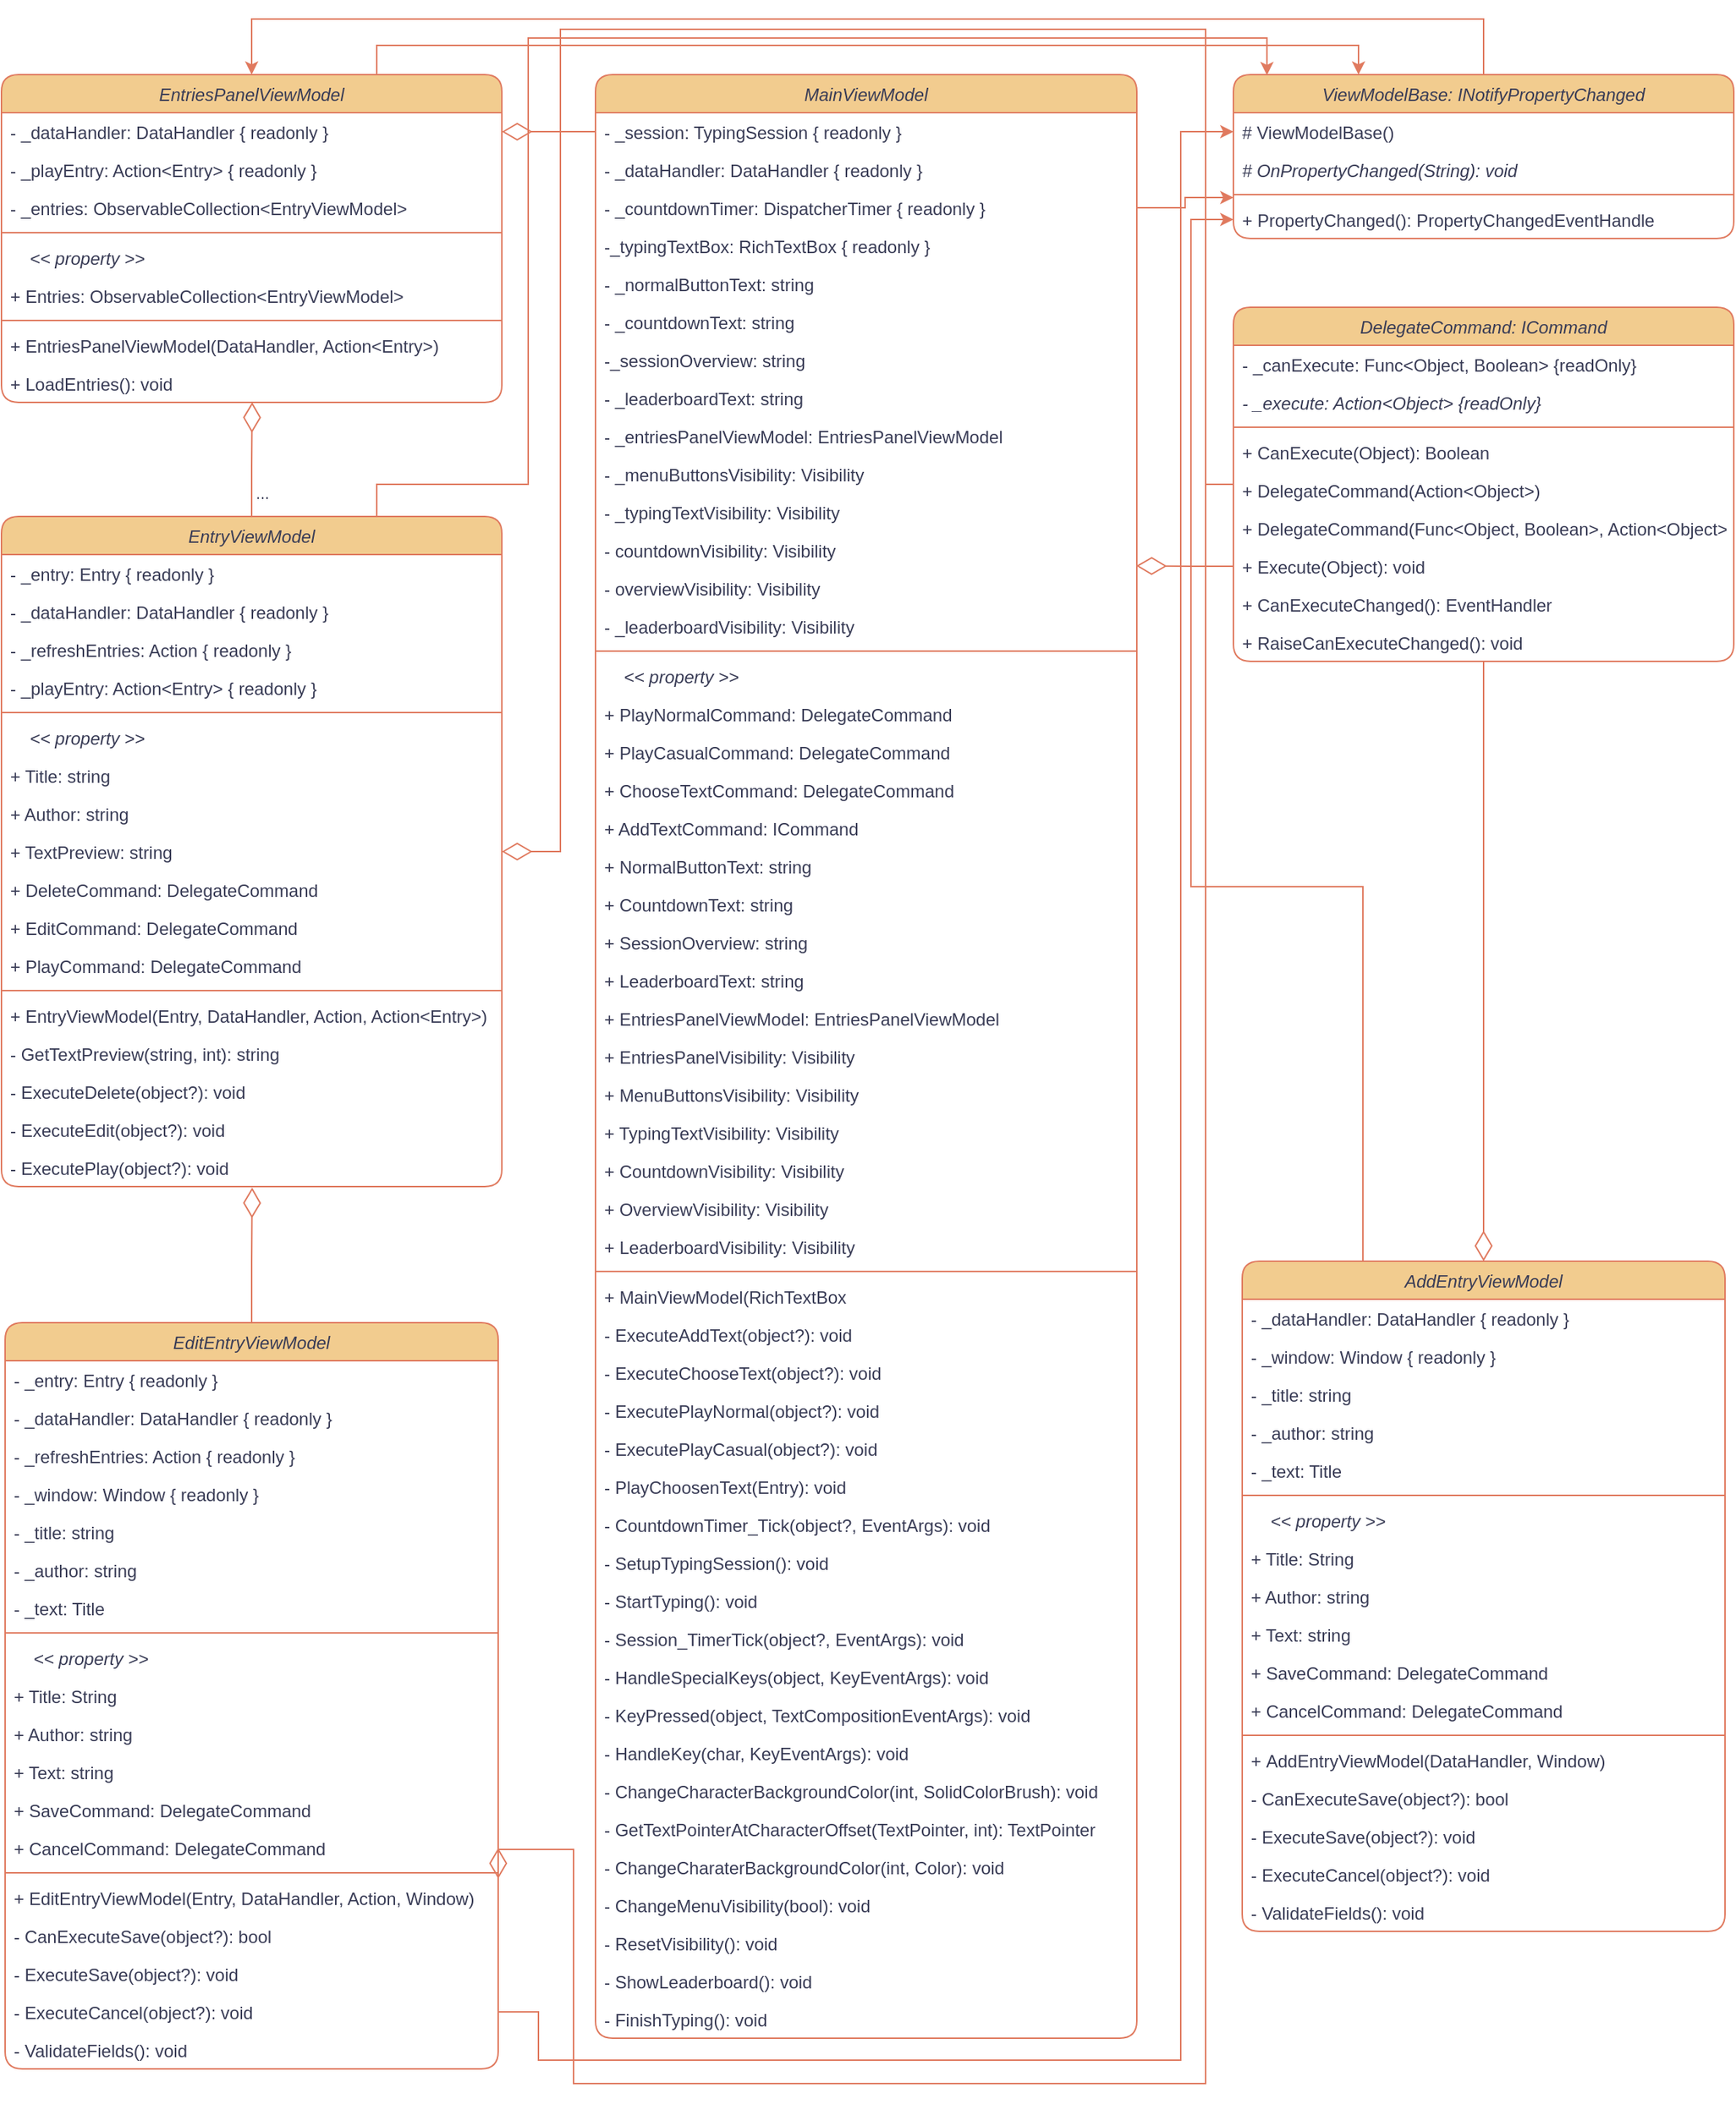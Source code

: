 <mxfile version="24.7.17">
  <diagram id="C5RBs43oDa-KdzZeNtuy" name="Page-1">
    <mxGraphModel dx="2261" dy="884" grid="0" gridSize="10" guides="1" tooltips="1" connect="1" arrows="1" fold="1" page="1" pageScale="1" pageWidth="827" pageHeight="1169" background="#ffffff" math="0" shadow="0">
      <root>
        <mxCell id="WIyWlLk6GJQsqaUBKTNV-0" />
        <mxCell id="WIyWlLk6GJQsqaUBKTNV-1" parent="WIyWlLk6GJQsqaUBKTNV-0" />
        <mxCell id="zkfFHV4jXpPFQw0GAbJ--0" value="MainViewModel" style="swimlane;fontStyle=2;align=center;verticalAlign=top;childLayout=stackLayout;horizontal=1;startSize=26;horizontalStack=0;resizeParent=1;resizeLast=0;collapsible=1;marginBottom=0;rounded=1;shadow=0;strokeWidth=1;labelBackgroundColor=none;fillColor=#F2CC8F;strokeColor=#E07A5F;fontColor=#393C56;" parent="WIyWlLk6GJQsqaUBKTNV-1" vertex="1">
          <mxGeometry x="49" y="50" width="370" height="1342" as="geometry">
            <mxRectangle x="220" y="120" width="160" height="26" as="alternateBounds" />
          </mxGeometry>
        </mxCell>
        <mxCell id="zkfFHV4jXpPFQw0GAbJ--2" value="- _session: TypingSession { readonly }" style="text;align=left;verticalAlign=top;spacingLeft=4;spacingRight=4;overflow=hidden;rotatable=0;points=[[0,0.5],[1,0.5]];portConstraint=eastwest;rounded=1;shadow=0;html=0;labelBackgroundColor=none;fontColor=#393C56;" parent="zkfFHV4jXpPFQw0GAbJ--0" vertex="1">
          <mxGeometry y="26" width="370" height="26" as="geometry" />
        </mxCell>
        <mxCell id="zkfFHV4jXpPFQw0GAbJ--1" value="- _dataHandler: DataHandler { readonly }" style="text;align=left;verticalAlign=top;spacingLeft=4;spacingRight=4;overflow=hidden;rotatable=0;points=[[0,0.5],[1,0.5]];portConstraint=eastwest;labelBackgroundColor=none;fontColor=#393C56;rounded=1;" parent="zkfFHV4jXpPFQw0GAbJ--0" vertex="1">
          <mxGeometry y="52" width="370" height="26" as="geometry" />
        </mxCell>
        <mxCell id="zkfFHV4jXpPFQw0GAbJ--3" value="- _countdownTimer: DispatcherTimer { readonly }" style="text;align=left;verticalAlign=top;spacingLeft=4;spacingRight=4;overflow=hidden;rotatable=0;points=[[0,0.5],[1,0.5]];portConstraint=eastwest;rounded=1;shadow=0;html=0;labelBackgroundColor=none;fontColor=#393C56;" parent="zkfFHV4jXpPFQw0GAbJ--0" vertex="1">
          <mxGeometry y="78" width="370" height="26" as="geometry" />
        </mxCell>
        <mxCell id="OBLISQpFkdRMbbfd8KMB-1" value="-_typingTextBox: RichTextBox { readonly }" style="text;align=left;verticalAlign=top;spacingLeft=4;spacingRight=4;overflow=hidden;rotatable=0;points=[[0,0.5],[1,0.5]];portConstraint=eastwest;rounded=1;shadow=0;html=0;labelBackgroundColor=none;fontColor=#393C56;" parent="zkfFHV4jXpPFQw0GAbJ--0" vertex="1">
          <mxGeometry y="104" width="370" height="26" as="geometry" />
        </mxCell>
        <mxCell id="TGt2Cxybhw5LbUcZDtMX-2" value="- _normalButtonText: string" style="text;align=left;verticalAlign=top;spacingLeft=4;spacingRight=4;overflow=hidden;rotatable=0;points=[[0,0.5],[1,0.5]];portConstraint=eastwest;rounded=1;shadow=0;html=0;labelBackgroundColor=none;fontColor=#393C56;" parent="zkfFHV4jXpPFQw0GAbJ--0" vertex="1">
          <mxGeometry y="130" width="370" height="26" as="geometry" />
        </mxCell>
        <mxCell id="TGt2Cxybhw5LbUcZDtMX-3" value="- _countdownText: string" style="text;align=left;verticalAlign=top;spacingLeft=4;spacingRight=4;overflow=hidden;rotatable=0;points=[[0,0.5],[1,0.5]];portConstraint=eastwest;rounded=1;shadow=0;html=0;labelBackgroundColor=none;fontColor=#393C56;" parent="zkfFHV4jXpPFQw0GAbJ--0" vertex="1">
          <mxGeometry y="156" width="370" height="26" as="geometry" />
        </mxCell>
        <mxCell id="TGt2Cxybhw5LbUcZDtMX-6" value="-_sessionOverview: string" style="text;align=left;verticalAlign=top;spacingLeft=4;spacingRight=4;overflow=hidden;rotatable=0;points=[[0,0.5],[1,0.5]];portConstraint=eastwest;rounded=1;shadow=0;html=0;labelBackgroundColor=none;fontColor=#393C56;" parent="zkfFHV4jXpPFQw0GAbJ--0" vertex="1">
          <mxGeometry y="182" width="370" height="26" as="geometry" />
        </mxCell>
        <mxCell id="TGt2Cxybhw5LbUcZDtMX-5" value="- _leaderboardText: string" style="text;align=left;verticalAlign=top;spacingLeft=4;spacingRight=4;overflow=hidden;rotatable=0;points=[[0,0.5],[1,0.5]];portConstraint=eastwest;rounded=1;shadow=0;html=0;labelBackgroundColor=none;fontColor=#393C56;" parent="zkfFHV4jXpPFQw0GAbJ--0" vertex="1">
          <mxGeometry y="208" width="370" height="26" as="geometry" />
        </mxCell>
        <mxCell id="TGt2Cxybhw5LbUcZDtMX-4" value="- _entriesPanelViewModel: EntriesPanelViewModel" style="text;align=left;verticalAlign=top;spacingLeft=4;spacingRight=4;overflow=hidden;rotatable=0;points=[[0,0.5],[1,0.5]];portConstraint=eastwest;rounded=1;shadow=0;html=0;labelBackgroundColor=none;fontColor=#393C56;" parent="zkfFHV4jXpPFQw0GAbJ--0" vertex="1">
          <mxGeometry y="234" width="370" height="26" as="geometry" />
        </mxCell>
        <mxCell id="TGt2Cxybhw5LbUcZDtMX-7" value="- _menuButtonsVisibility: Visibility" style="text;align=left;verticalAlign=top;spacingLeft=4;spacingRight=4;overflow=hidden;rotatable=0;points=[[0,0.5],[1,0.5]];portConstraint=eastwest;rounded=1;shadow=0;html=0;labelBackgroundColor=none;fontColor=#393C56;" parent="zkfFHV4jXpPFQw0GAbJ--0" vertex="1">
          <mxGeometry y="260" width="370" height="26" as="geometry" />
        </mxCell>
        <mxCell id="TGt2Cxybhw5LbUcZDtMX-8" value="- _typingTextVisibility: Visibility" style="text;align=left;verticalAlign=top;spacingLeft=4;spacingRight=4;overflow=hidden;rotatable=0;points=[[0,0.5],[1,0.5]];portConstraint=eastwest;rounded=1;shadow=0;html=0;labelBackgroundColor=none;fontColor=#393C56;" parent="zkfFHV4jXpPFQw0GAbJ--0" vertex="1">
          <mxGeometry y="286" width="370" height="26" as="geometry" />
        </mxCell>
        <mxCell id="TGt2Cxybhw5LbUcZDtMX-9" value="- countdownVisibility: Visibility" style="text;align=left;verticalAlign=top;spacingLeft=4;spacingRight=4;overflow=hidden;rotatable=0;points=[[0,0.5],[1,0.5]];portConstraint=eastwest;rounded=1;shadow=0;html=0;labelBackgroundColor=none;fontColor=#393C56;" parent="zkfFHV4jXpPFQw0GAbJ--0" vertex="1">
          <mxGeometry y="312" width="370" height="26" as="geometry" />
        </mxCell>
        <mxCell id="TGt2Cxybhw5LbUcZDtMX-10" value="- overviewVisibility: Visibility" style="text;align=left;verticalAlign=top;spacingLeft=4;spacingRight=4;overflow=hidden;rotatable=0;points=[[0,0.5],[1,0.5]];portConstraint=eastwest;rounded=1;shadow=0;html=0;labelBackgroundColor=none;fontColor=#393C56;" parent="zkfFHV4jXpPFQw0GAbJ--0" vertex="1">
          <mxGeometry y="338" width="370" height="26" as="geometry" />
        </mxCell>
        <mxCell id="TGt2Cxybhw5LbUcZDtMX-11" value="- _leaderboardVisibility: Visibility" style="text;align=left;verticalAlign=top;spacingLeft=4;spacingRight=4;overflow=hidden;rotatable=0;points=[[0,0.5],[1,0.5]];portConstraint=eastwest;rounded=1;shadow=0;html=0;labelBackgroundColor=none;fontColor=#393C56;" parent="zkfFHV4jXpPFQw0GAbJ--0" vertex="1">
          <mxGeometry y="364" width="370" height="26" as="geometry" />
        </mxCell>
        <mxCell id="zkfFHV4jXpPFQw0GAbJ--4" value="" style="line;html=1;strokeWidth=1;align=left;verticalAlign=middle;spacingTop=-1;spacingLeft=3;spacingRight=3;rotatable=0;labelPosition=right;points=[];portConstraint=eastwest;labelBackgroundColor=none;fillColor=#F2CC8F;strokeColor=#E07A5F;fontColor=#393C56;rounded=1;" parent="zkfFHV4jXpPFQw0GAbJ--0" vertex="1">
          <mxGeometry y="390" width="370" height="8" as="geometry" />
        </mxCell>
        <mxCell id="tFN_SxosVzlIQ6XXcChl-2" value="    &lt;&lt; property &gt;&gt;" style="text;align=left;verticalAlign=top;spacingLeft=4;spacingRight=4;overflow=hidden;rotatable=0;points=[[0,0.5],[1,0.5]];portConstraint=eastwest;rounded=1;shadow=0;html=0;labelBackgroundColor=none;fontColor=#393C56;fontStyle=2" parent="zkfFHV4jXpPFQw0GAbJ--0" vertex="1">
          <mxGeometry y="398" width="370" height="26" as="geometry" />
        </mxCell>
        <mxCell id="TGt2Cxybhw5LbUcZDtMX-13" value="+ PlayNormalCommand: DelegateCommand" style="text;align=left;verticalAlign=top;spacingLeft=4;spacingRight=4;overflow=hidden;rotatable=0;points=[[0,0.5],[1,0.5]];portConstraint=eastwest;rounded=1;shadow=0;html=0;labelBackgroundColor=none;fontColor=#393C56;" parent="zkfFHV4jXpPFQw0GAbJ--0" vertex="1">
          <mxGeometry y="424" width="370" height="26" as="geometry" />
        </mxCell>
        <mxCell id="TGt2Cxybhw5LbUcZDtMX-14" value="+ PlayCasualCommand: DelegateCommand" style="text;align=left;verticalAlign=top;spacingLeft=4;spacingRight=4;overflow=hidden;rotatable=0;points=[[0,0.5],[1,0.5]];portConstraint=eastwest;rounded=1;shadow=0;html=0;labelBackgroundColor=none;fontColor=#393C56;" parent="zkfFHV4jXpPFQw0GAbJ--0" vertex="1">
          <mxGeometry y="450" width="370" height="26" as="geometry" />
        </mxCell>
        <mxCell id="TGt2Cxybhw5LbUcZDtMX-15" value="+ ChooseTextCommand: DelegateCommand" style="text;align=left;verticalAlign=top;spacingLeft=4;spacingRight=4;overflow=hidden;rotatable=0;points=[[0,0.5],[1,0.5]];portConstraint=eastwest;rounded=1;shadow=0;html=0;labelBackgroundColor=none;fontColor=#393C56;" parent="zkfFHV4jXpPFQw0GAbJ--0" vertex="1">
          <mxGeometry y="476" width="370" height="26" as="geometry" />
        </mxCell>
        <mxCell id="TGt2Cxybhw5LbUcZDtMX-16" value="+ AddTextCommand: ICommand" style="text;align=left;verticalAlign=top;spacingLeft=4;spacingRight=4;overflow=hidden;rotatable=0;points=[[0,0.5],[1,0.5]];portConstraint=eastwest;rounded=1;shadow=0;html=0;labelBackgroundColor=none;fontColor=#393C56;" parent="zkfFHV4jXpPFQw0GAbJ--0" vertex="1">
          <mxGeometry y="502" width="370" height="26" as="geometry" />
        </mxCell>
        <mxCell id="TGt2Cxybhw5LbUcZDtMX-17" value="+ NormalButtonText: string" style="text;align=left;verticalAlign=top;spacingLeft=4;spacingRight=4;overflow=hidden;rotatable=0;points=[[0,0.5],[1,0.5]];portConstraint=eastwest;rounded=1;shadow=0;html=0;labelBackgroundColor=none;fontColor=#393C56;" parent="zkfFHV4jXpPFQw0GAbJ--0" vertex="1">
          <mxGeometry y="528" width="370" height="26" as="geometry" />
        </mxCell>
        <mxCell id="TGt2Cxybhw5LbUcZDtMX-18" value="+ CountdownText: string" style="text;align=left;verticalAlign=top;spacingLeft=4;spacingRight=4;overflow=hidden;rotatable=0;points=[[0,0.5],[1,0.5]];portConstraint=eastwest;rounded=1;shadow=0;html=0;labelBackgroundColor=none;fontColor=#393C56;" parent="zkfFHV4jXpPFQw0GAbJ--0" vertex="1">
          <mxGeometry y="554" width="370" height="26" as="geometry" />
        </mxCell>
        <mxCell id="TGt2Cxybhw5LbUcZDtMX-19" value="+ SessionOverview: string" style="text;align=left;verticalAlign=top;spacingLeft=4;spacingRight=4;overflow=hidden;rotatable=0;points=[[0,0.5],[1,0.5]];portConstraint=eastwest;rounded=1;shadow=0;html=0;labelBackgroundColor=none;fontColor=#393C56;" parent="zkfFHV4jXpPFQw0GAbJ--0" vertex="1">
          <mxGeometry y="580" width="370" height="26" as="geometry" />
        </mxCell>
        <mxCell id="TGt2Cxybhw5LbUcZDtMX-20" value="+ LeaderboardText: string" style="text;align=left;verticalAlign=top;spacingLeft=4;spacingRight=4;overflow=hidden;rotatable=0;points=[[0,0.5],[1,0.5]];portConstraint=eastwest;rounded=1;shadow=0;html=0;labelBackgroundColor=none;fontColor=#393C56;" parent="zkfFHV4jXpPFQw0GAbJ--0" vertex="1">
          <mxGeometry y="606" width="370" height="26" as="geometry" />
        </mxCell>
        <mxCell id="TGt2Cxybhw5LbUcZDtMX-21" value="+ EntriesPanelViewModel: EntriesPanelViewModel" style="text;align=left;verticalAlign=top;spacingLeft=4;spacingRight=4;overflow=hidden;rotatable=0;points=[[0,0.5],[1,0.5]];portConstraint=eastwest;rounded=1;shadow=0;html=0;labelBackgroundColor=none;fontColor=#393C56;" parent="zkfFHV4jXpPFQw0GAbJ--0" vertex="1">
          <mxGeometry y="632" width="370" height="26" as="geometry" />
        </mxCell>
        <mxCell id="TGt2Cxybhw5LbUcZDtMX-22" value="+ EntriesPanelVisibility: Visibility" style="text;align=left;verticalAlign=top;spacingLeft=4;spacingRight=4;overflow=hidden;rotatable=0;points=[[0,0.5],[1,0.5]];portConstraint=eastwest;rounded=1;shadow=0;html=0;labelBackgroundColor=none;fontColor=#393C56;" parent="zkfFHV4jXpPFQw0GAbJ--0" vertex="1">
          <mxGeometry y="658" width="370" height="26" as="geometry" />
        </mxCell>
        <mxCell id="TGt2Cxybhw5LbUcZDtMX-23" value="+ MenuButtonsVisibility: Visibility" style="text;align=left;verticalAlign=top;spacingLeft=4;spacingRight=4;overflow=hidden;rotatable=0;points=[[0,0.5],[1,0.5]];portConstraint=eastwest;rounded=1;shadow=0;html=0;labelBackgroundColor=none;fontColor=#393C56;" parent="zkfFHV4jXpPFQw0GAbJ--0" vertex="1">
          <mxGeometry y="684" width="370" height="26" as="geometry" />
        </mxCell>
        <mxCell id="TGt2Cxybhw5LbUcZDtMX-24" value="+ TypingTextVisibility: Visibility" style="text;align=left;verticalAlign=top;spacingLeft=4;spacingRight=4;overflow=hidden;rotatable=0;points=[[0,0.5],[1,0.5]];portConstraint=eastwest;rounded=1;shadow=0;html=0;labelBackgroundColor=none;fontColor=#393C56;" parent="zkfFHV4jXpPFQw0GAbJ--0" vertex="1">
          <mxGeometry y="710" width="370" height="26" as="geometry" />
        </mxCell>
        <mxCell id="TGt2Cxybhw5LbUcZDtMX-25" value="+ CountdownVisibility: Visibility" style="text;align=left;verticalAlign=top;spacingLeft=4;spacingRight=4;overflow=hidden;rotatable=0;points=[[0,0.5],[1,0.5]];portConstraint=eastwest;rounded=1;shadow=0;html=0;labelBackgroundColor=none;fontColor=#393C56;" parent="zkfFHV4jXpPFQw0GAbJ--0" vertex="1">
          <mxGeometry y="736" width="370" height="26" as="geometry" />
        </mxCell>
        <mxCell id="tFN_SxosVzlIQ6XXcChl-0" value="+ OverviewVisibility: Visibility" style="text;align=left;verticalAlign=top;spacingLeft=4;spacingRight=4;overflow=hidden;rotatable=0;points=[[0,0.5],[1,0.5]];portConstraint=eastwest;rounded=1;shadow=0;html=0;labelBackgroundColor=none;fontColor=#393C56;" parent="zkfFHV4jXpPFQw0GAbJ--0" vertex="1">
          <mxGeometry y="762" width="370" height="26" as="geometry" />
        </mxCell>
        <mxCell id="tFN_SxosVzlIQ6XXcChl-1" value="+ LeaderboardVisibility: Visibility" style="text;align=left;verticalAlign=top;spacingLeft=4;spacingRight=4;overflow=hidden;rotatable=0;points=[[0,0.5],[1,0.5]];portConstraint=eastwest;rounded=1;shadow=0;html=0;labelBackgroundColor=none;fontColor=#393C56;" parent="zkfFHV4jXpPFQw0GAbJ--0" vertex="1">
          <mxGeometry y="788" width="370" height="26" as="geometry" />
        </mxCell>
        <mxCell id="TGt2Cxybhw5LbUcZDtMX-1" value="" style="line;html=1;strokeWidth=1;align=left;verticalAlign=middle;spacingTop=-1;spacingLeft=3;spacingRight=3;rotatable=0;labelPosition=right;points=[];portConstraint=eastwest;labelBackgroundColor=none;fillColor=#F2CC8F;strokeColor=#E07A5F;fontColor=#393C56;rounded=1;" parent="zkfFHV4jXpPFQw0GAbJ--0" vertex="1">
          <mxGeometry y="814" width="370" height="8" as="geometry" />
        </mxCell>
        <mxCell id="zkfFHV4jXpPFQw0GAbJ--5" value="+ MainViewModel(RichTextBox" style="text;align=left;verticalAlign=top;spacingLeft=4;spacingRight=4;overflow=hidden;rotatable=0;points=[[0,0.5],[1,0.5]];portConstraint=eastwest;labelBackgroundColor=none;fontColor=#393C56;rounded=1;" parent="zkfFHV4jXpPFQw0GAbJ--0" vertex="1">
          <mxGeometry y="822" width="370" height="26" as="geometry" />
        </mxCell>
        <mxCell id="OBLISQpFkdRMbbfd8KMB-15" value="- ExecuteAddText(object?): void" style="text;align=left;verticalAlign=top;spacingLeft=4;spacingRight=4;overflow=hidden;rotatable=0;points=[[0,0.5],[1,0.5]];portConstraint=eastwest;labelBackgroundColor=none;fontColor=#393C56;rounded=1;" parent="zkfFHV4jXpPFQw0GAbJ--0" vertex="1">
          <mxGeometry y="848" width="370" height="26" as="geometry" />
        </mxCell>
        <mxCell id="tFN_SxosVzlIQ6XXcChl-3" value="- ExecuteChooseText(object?): void" style="text;align=left;verticalAlign=top;spacingLeft=4;spacingRight=4;overflow=hidden;rotatable=0;points=[[0,0.5],[1,0.5]];portConstraint=eastwest;labelBackgroundColor=none;fontColor=#393C56;rounded=1;" parent="zkfFHV4jXpPFQw0GAbJ--0" vertex="1">
          <mxGeometry y="874" width="370" height="26" as="geometry" />
        </mxCell>
        <mxCell id="tFN_SxosVzlIQ6XXcChl-5" value="- ExecutePlayNormal(object?): void" style="text;align=left;verticalAlign=top;spacingLeft=4;spacingRight=4;overflow=hidden;rotatable=0;points=[[0,0.5],[1,0.5]];portConstraint=eastwest;labelBackgroundColor=none;fontColor=#393C56;rounded=1;" parent="zkfFHV4jXpPFQw0GAbJ--0" vertex="1">
          <mxGeometry y="900" width="370" height="26" as="geometry" />
        </mxCell>
        <mxCell id="tFN_SxosVzlIQ6XXcChl-6" value="- ExecutePlayCasual(object?): void" style="text;align=left;verticalAlign=top;spacingLeft=4;spacingRight=4;overflow=hidden;rotatable=0;points=[[0,0.5],[1,0.5]];portConstraint=eastwest;labelBackgroundColor=none;fontColor=#393C56;rounded=1;" parent="zkfFHV4jXpPFQw0GAbJ--0" vertex="1">
          <mxGeometry y="926" width="370" height="26" as="geometry" />
        </mxCell>
        <mxCell id="tFN_SxosVzlIQ6XXcChl-4" value="- PlayChoosenText(Entry): void" style="text;align=left;verticalAlign=top;spacingLeft=4;spacingRight=4;overflow=hidden;rotatable=0;points=[[0,0.5],[1,0.5]];portConstraint=eastwest;labelBackgroundColor=none;fontColor=#393C56;rounded=1;" parent="zkfFHV4jXpPFQw0GAbJ--0" vertex="1">
          <mxGeometry y="952" width="370" height="26" as="geometry" />
        </mxCell>
        <mxCell id="OBLISQpFkdRMbbfd8KMB-22" value="- CountdownTimer_Tick(object?, EventArgs): void" style="text;align=left;verticalAlign=top;spacingLeft=4;spacingRight=4;overflow=hidden;rotatable=0;points=[[0,0.5],[1,0.5]];portConstraint=eastwest;labelBackgroundColor=none;fontColor=#393C56;rounded=1;" parent="zkfFHV4jXpPFQw0GAbJ--0" vertex="1">
          <mxGeometry y="978" width="370" height="26" as="geometry" />
        </mxCell>
        <mxCell id="OBLISQpFkdRMbbfd8KMB-11" value="- SetupTypingSession(): void" style="text;align=left;verticalAlign=top;spacingLeft=4;spacingRight=4;overflow=hidden;rotatable=0;points=[[0,0.5],[1,0.5]];portConstraint=eastwest;labelBackgroundColor=none;fontColor=#393C56;rounded=1;" parent="zkfFHV4jXpPFQw0GAbJ--0" vertex="1">
          <mxGeometry y="1004" width="370" height="26" as="geometry" />
        </mxCell>
        <mxCell id="OBLISQpFkdRMbbfd8KMB-14" value="- StartTyping(): void" style="text;align=left;verticalAlign=top;spacingLeft=4;spacingRight=4;overflow=hidden;rotatable=0;points=[[0,0.5],[1,0.5]];portConstraint=eastwest;labelBackgroundColor=none;fontColor=#393C56;rounded=1;" parent="zkfFHV4jXpPFQw0GAbJ--0" vertex="1">
          <mxGeometry y="1030" width="370" height="26" as="geometry" />
        </mxCell>
        <mxCell id="OBLISQpFkdRMbbfd8KMB-5" value="- Session_TimerTick(object?, EventArgs): void" style="text;align=left;verticalAlign=top;spacingLeft=4;spacingRight=4;overflow=hidden;rotatable=0;points=[[0,0.5],[1,0.5]];portConstraint=eastwest;labelBackgroundColor=none;fontColor=#393C56;rounded=1;" parent="zkfFHV4jXpPFQw0GAbJ--0" vertex="1">
          <mxGeometry y="1056" width="370" height="26" as="geometry" />
        </mxCell>
        <mxCell id="OBLISQpFkdRMbbfd8KMB-2" value="- HandleSpecialKeys(object, KeyEventArgs): void" style="text;align=left;verticalAlign=top;spacingLeft=4;spacingRight=4;overflow=hidden;rotatable=0;points=[[0,0.5],[1,0.5]];portConstraint=eastwest;labelBackgroundColor=none;fontColor=#393C56;rounded=1;" parent="zkfFHV4jXpPFQw0GAbJ--0" vertex="1">
          <mxGeometry y="1082" width="370" height="26" as="geometry" />
        </mxCell>
        <mxCell id="OBLISQpFkdRMbbfd8KMB-6" value="- KeyPressed(object, TextCompositionEventArgs): void" style="text;align=left;verticalAlign=top;spacingLeft=4;spacingRight=4;overflow=hidden;rotatable=0;points=[[0,0.5],[1,0.5]];portConstraint=eastwest;labelBackgroundColor=none;fontColor=#393C56;rounded=1;" parent="zkfFHV4jXpPFQw0GAbJ--0" vertex="1">
          <mxGeometry y="1108" width="370" height="26" as="geometry" />
        </mxCell>
        <mxCell id="OBLISQpFkdRMbbfd8KMB-9" value="- HandleKey(char, KeyEventArgs): void" style="text;align=left;verticalAlign=top;spacingLeft=4;spacingRight=4;overflow=hidden;rotatable=0;points=[[0,0.5],[1,0.5]];portConstraint=eastwest;labelBackgroundColor=none;fontColor=#393C56;rounded=1;" parent="zkfFHV4jXpPFQw0GAbJ--0" vertex="1">
          <mxGeometry y="1134" width="370" height="26" as="geometry" />
        </mxCell>
        <mxCell id="OBLISQpFkdRMbbfd8KMB-8" value="- ChangeCharacterBackgroundColor(int, SolidColorBrush): void" style="text;align=left;verticalAlign=top;spacingLeft=4;spacingRight=4;overflow=hidden;rotatable=0;points=[[0,0.5],[1,0.5]];portConstraint=eastwest;labelBackgroundColor=none;fontColor=#393C56;rounded=1;" parent="zkfFHV4jXpPFQw0GAbJ--0" vertex="1">
          <mxGeometry y="1160" width="370" height="26" as="geometry" />
        </mxCell>
        <mxCell id="OBLISQpFkdRMbbfd8KMB-7" value="- GetTextPointerAtCharacterOffset(TextPointer, int): TextPointer" style="text;align=left;verticalAlign=top;spacingLeft=4;spacingRight=4;overflow=hidden;rotatable=0;points=[[0,0.5],[1,0.5]];portConstraint=eastwest;labelBackgroundColor=none;fontColor=#393C56;rounded=1;" parent="zkfFHV4jXpPFQw0GAbJ--0" vertex="1">
          <mxGeometry y="1186" width="370" height="26" as="geometry" />
        </mxCell>
        <mxCell id="OBLISQpFkdRMbbfd8KMB-12" value="- ChangeCharaterBackgroundColor(int, Color): void" style="text;align=left;verticalAlign=top;spacingLeft=4;spacingRight=4;overflow=hidden;rotatable=0;points=[[0,0.5],[1,0.5]];portConstraint=eastwest;labelBackgroundColor=none;fontColor=#393C56;rounded=1;" parent="zkfFHV4jXpPFQw0GAbJ--0" vertex="1">
          <mxGeometry y="1212" width="370" height="26" as="geometry" />
        </mxCell>
        <mxCell id="OBLISQpFkdRMbbfd8KMB-23" value="- ChangeMenuVisibility(bool): void" style="text;align=left;verticalAlign=top;spacingLeft=4;spacingRight=4;overflow=hidden;rotatable=0;points=[[0,0.5],[1,0.5]];portConstraint=eastwest;labelBackgroundColor=none;fontColor=#393C56;rounded=1;" parent="zkfFHV4jXpPFQw0GAbJ--0" vertex="1">
          <mxGeometry y="1238" width="370" height="26" as="geometry" />
        </mxCell>
        <mxCell id="tFN_SxosVzlIQ6XXcChl-7" value="- ResetVisibility(): void" style="text;align=left;verticalAlign=top;spacingLeft=4;spacingRight=4;overflow=hidden;rotatable=0;points=[[0,0.5],[1,0.5]];portConstraint=eastwest;labelBackgroundColor=none;fontColor=#393C56;rounded=1;" parent="zkfFHV4jXpPFQw0GAbJ--0" vertex="1">
          <mxGeometry y="1264" width="370" height="26" as="geometry" />
        </mxCell>
        <mxCell id="tFN_SxosVzlIQ6XXcChl-8" value="- ShowLeaderboard(): void" style="text;align=left;verticalAlign=top;spacingLeft=4;spacingRight=4;overflow=hidden;rotatable=0;points=[[0,0.5],[1,0.5]];portConstraint=eastwest;labelBackgroundColor=none;fontColor=#393C56;rounded=1;" parent="zkfFHV4jXpPFQw0GAbJ--0" vertex="1">
          <mxGeometry y="1290" width="370" height="26" as="geometry" />
        </mxCell>
        <mxCell id="OBLISQpFkdRMbbfd8KMB-24" value="- FinishTyping(): void" style="text;align=left;verticalAlign=top;spacingLeft=4;spacingRight=4;overflow=hidden;rotatable=0;points=[[0,0.5],[1,0.5]];portConstraint=eastwest;labelBackgroundColor=none;fontColor=#393C56;rounded=1;" parent="zkfFHV4jXpPFQw0GAbJ--0" vertex="1">
          <mxGeometry y="1316" width="370" height="26" as="geometry" />
        </mxCell>
        <mxCell id="In_Sk87GkmzMmvcsTzqm-7" style="edgeStyle=orthogonalEdgeStyle;rounded=0;orthogonalLoop=1;jettySize=auto;html=1;exitX=0.75;exitY=0;exitDx=0;exitDy=0;strokeColor=#E07A5F;fontColor=default;fillColor=#F2CC8F;entryX=0.067;entryY=0.003;entryDx=0;entryDy=0;entryPerimeter=0;labelBackgroundColor=none;" parent="WIyWlLk6GJQsqaUBKTNV-1" source="OBLISQpFkdRMbbfd8KMB-26" target="tFN_SxosVzlIQ6XXcChl-84" edge="1">
          <mxGeometry relative="1" as="geometry">
            <mxPoint x="-102.0" y="347" as="sourcePoint" />
            <mxPoint x="496.496" y="44.888" as="targetPoint" />
            <Array as="points">
              <mxPoint x="-100" y="330" />
              <mxPoint x="3" y="330" />
              <mxPoint x="3" y="25" />
              <mxPoint x="508" y="25" />
            </Array>
          </mxGeometry>
        </mxCell>
        <mxCell id="OBLISQpFkdRMbbfd8KMB-26" value="EntryViewModel" style="swimlane;fontStyle=2;align=center;verticalAlign=top;childLayout=stackLayout;horizontal=1;startSize=26;horizontalStack=0;resizeParent=1;resizeLast=0;collapsible=1;marginBottom=0;rounded=1;shadow=0;strokeWidth=1;labelBackgroundColor=none;fillColor=#F2CC8F;strokeColor=#E07A5F;fontColor=#393C56;" parent="WIyWlLk6GJQsqaUBKTNV-1" vertex="1">
          <mxGeometry x="-357" y="352" width="342" height="458" as="geometry">
            <mxRectangle x="220" y="120" width="160" height="26" as="alternateBounds" />
          </mxGeometry>
        </mxCell>
        <mxCell id="OBLISQpFkdRMbbfd8KMB-27" value="- _entry: Entry { readonly }" style="text;align=left;verticalAlign=top;spacingLeft=4;spacingRight=4;overflow=hidden;rotatable=0;points=[[0,0.5],[1,0.5]];portConstraint=eastwest;labelBackgroundColor=none;fontColor=#393C56;rounded=1;" parent="OBLISQpFkdRMbbfd8KMB-26" vertex="1">
          <mxGeometry y="26" width="342" height="26" as="geometry" />
        </mxCell>
        <mxCell id="tFN_SxosVzlIQ6XXcChl-10" value="- _dataHandler: DataHandler { readonly }" style="text;align=left;verticalAlign=top;spacingLeft=4;spacingRight=4;overflow=hidden;rotatable=0;points=[[0,0.5],[1,0.5]];portConstraint=eastwest;labelBackgroundColor=none;fontColor=#393C56;rounded=1;" parent="OBLISQpFkdRMbbfd8KMB-26" vertex="1">
          <mxGeometry y="52" width="342" height="26" as="geometry" />
        </mxCell>
        <mxCell id="tFN_SxosVzlIQ6XXcChl-11" value="- _refreshEntries: Action { readonly }" style="text;align=left;verticalAlign=top;spacingLeft=4;spacingRight=4;overflow=hidden;rotatable=0;points=[[0,0.5],[1,0.5]];portConstraint=eastwest;labelBackgroundColor=none;fontColor=#393C56;rounded=1;" parent="OBLISQpFkdRMbbfd8KMB-26" vertex="1">
          <mxGeometry y="78" width="342" height="26" as="geometry" />
        </mxCell>
        <mxCell id="tFN_SxosVzlIQ6XXcChl-12" value="- _playEntry: Action&lt;Entry&gt; { readonly }" style="text;align=left;verticalAlign=top;spacingLeft=4;spacingRight=4;overflow=hidden;rotatable=0;points=[[0,0.5],[1,0.5]];portConstraint=eastwest;labelBackgroundColor=none;fontColor=#393C56;rounded=1;" parent="OBLISQpFkdRMbbfd8KMB-26" vertex="1">
          <mxGeometry y="104" width="342" height="26" as="geometry" />
        </mxCell>
        <mxCell id="OBLISQpFkdRMbbfd8KMB-31" value="" style="line;html=1;strokeWidth=1;align=left;verticalAlign=middle;spacingTop=-1;spacingLeft=3;spacingRight=3;rotatable=0;labelPosition=right;points=[];portConstraint=eastwest;labelBackgroundColor=none;fillColor=#F2CC8F;strokeColor=#E07A5F;fontColor=#393C56;rounded=1;" parent="OBLISQpFkdRMbbfd8KMB-26" vertex="1">
          <mxGeometry y="130" width="342" height="8" as="geometry" />
        </mxCell>
        <mxCell id="tFN_SxosVzlIQ6XXcChl-18" value="    &lt;&lt; property &gt;&gt;" style="text;align=left;verticalAlign=top;spacingLeft=4;spacingRight=4;overflow=hidden;rotatable=0;points=[[0,0.5],[1,0.5]];portConstraint=eastwest;rounded=1;shadow=0;html=0;labelBackgroundColor=none;fontColor=#393C56;fontStyle=2" parent="OBLISQpFkdRMbbfd8KMB-26" vertex="1">
          <mxGeometry y="138" width="342" height="26" as="geometry" />
        </mxCell>
        <mxCell id="tFN_SxosVzlIQ6XXcChl-14" value="+ Title: string" style="text;align=left;verticalAlign=top;spacingLeft=4;spacingRight=4;overflow=hidden;rotatable=0;points=[[0,0.5],[1,0.5]];portConstraint=eastwest;labelBackgroundColor=none;fontColor=#393C56;rounded=1;" parent="OBLISQpFkdRMbbfd8KMB-26" vertex="1">
          <mxGeometry y="164" width="342" height="26" as="geometry" />
        </mxCell>
        <mxCell id="tFN_SxosVzlIQ6XXcChl-15" value="+ Author: string" style="text;align=left;verticalAlign=top;spacingLeft=4;spacingRight=4;overflow=hidden;rotatable=0;points=[[0,0.5],[1,0.5]];portConstraint=eastwest;labelBackgroundColor=none;fontColor=#393C56;rounded=1;" parent="OBLISQpFkdRMbbfd8KMB-26" vertex="1">
          <mxGeometry y="190" width="342" height="26" as="geometry" />
        </mxCell>
        <mxCell id="tFN_SxosVzlIQ6XXcChl-16" value="+ TextPreview: string" style="text;align=left;verticalAlign=top;spacingLeft=4;spacingRight=4;overflow=hidden;rotatable=0;points=[[0,0.5],[1,0.5]];portConstraint=eastwest;labelBackgroundColor=none;fontColor=#393C56;rounded=1;" parent="OBLISQpFkdRMbbfd8KMB-26" vertex="1">
          <mxGeometry y="216" width="342" height="26" as="geometry" />
        </mxCell>
        <mxCell id="tFN_SxosVzlIQ6XXcChl-19" value="+ DeleteCommand: DelegateCommand" style="text;align=left;verticalAlign=top;spacingLeft=4;spacingRight=4;overflow=hidden;rotatable=0;points=[[0,0.5],[1,0.5]];portConstraint=eastwest;labelBackgroundColor=none;fontColor=#393C56;rounded=1;" parent="OBLISQpFkdRMbbfd8KMB-26" vertex="1">
          <mxGeometry y="242" width="342" height="26" as="geometry" />
        </mxCell>
        <mxCell id="tFN_SxosVzlIQ6XXcChl-20" value="+ EditCommand: DelegateCommand" style="text;align=left;verticalAlign=top;spacingLeft=4;spacingRight=4;overflow=hidden;rotatable=0;points=[[0,0.5],[1,0.5]];portConstraint=eastwest;labelBackgroundColor=none;fontColor=#393C56;rounded=1;" parent="OBLISQpFkdRMbbfd8KMB-26" vertex="1">
          <mxGeometry y="268" width="342" height="26" as="geometry" />
        </mxCell>
        <mxCell id="tFN_SxosVzlIQ6XXcChl-21" value="+ PlayCommand: DelegateCommand" style="text;align=left;verticalAlign=top;spacingLeft=4;spacingRight=4;overflow=hidden;rotatable=0;points=[[0,0.5],[1,0.5]];portConstraint=eastwest;labelBackgroundColor=none;fontColor=#393C56;rounded=1;" parent="OBLISQpFkdRMbbfd8KMB-26" vertex="1">
          <mxGeometry y="294" width="342" height="26" as="geometry" />
        </mxCell>
        <mxCell id="tFN_SxosVzlIQ6XXcChl-13" value="" style="line;html=1;strokeWidth=1;align=left;verticalAlign=middle;spacingTop=-1;spacingLeft=3;spacingRight=3;rotatable=0;labelPosition=right;points=[];portConstraint=eastwest;labelBackgroundColor=none;fillColor=#F2CC8F;strokeColor=#E07A5F;fontColor=#393C56;rounded=1;" parent="OBLISQpFkdRMbbfd8KMB-26" vertex="1">
          <mxGeometry y="320" width="342" height="8" as="geometry" />
        </mxCell>
        <mxCell id="OBLISQpFkdRMbbfd8KMB-32" value="+ EntryViewModel(Entry, DataHandler, Action, Action&lt;Entry&gt;)" style="text;align=left;verticalAlign=top;spacingLeft=4;spacingRight=4;overflow=hidden;rotatable=0;points=[[0,0.5],[1,0.5]];portConstraint=eastwest;labelBackgroundColor=none;fontColor=#393C56;rounded=1;" parent="OBLISQpFkdRMbbfd8KMB-26" vertex="1">
          <mxGeometry y="328" width="342" height="26" as="geometry" />
        </mxCell>
        <mxCell id="OBLISQpFkdRMbbfd8KMB-53" value="- GetTextPreview(string, int): string" style="text;align=left;verticalAlign=top;spacingLeft=4;spacingRight=4;overflow=hidden;rotatable=0;points=[[0,0.5],[1,0.5]];portConstraint=eastwest;labelBackgroundColor=none;fontColor=#393C56;rounded=1;" parent="OBLISQpFkdRMbbfd8KMB-26" vertex="1">
          <mxGeometry y="354" width="342" height="26" as="geometry" />
        </mxCell>
        <mxCell id="tFN_SxosVzlIQ6XXcChl-22" value="- ExecuteDelete(object?): void" style="text;align=left;verticalAlign=top;spacingLeft=4;spacingRight=4;overflow=hidden;rotatable=0;points=[[0,0.5],[1,0.5]];portConstraint=eastwest;labelBackgroundColor=none;fontColor=#393C56;rounded=1;" parent="OBLISQpFkdRMbbfd8KMB-26" vertex="1">
          <mxGeometry y="380" width="342" height="26" as="geometry" />
        </mxCell>
        <mxCell id="tFN_SxosVzlIQ6XXcChl-23" value="- ExecuteEdit(object?): void" style="text;align=left;verticalAlign=top;spacingLeft=4;spacingRight=4;overflow=hidden;rotatable=0;points=[[0,0.5],[1,0.5]];portConstraint=eastwest;labelBackgroundColor=none;fontColor=#393C56;rounded=1;" parent="OBLISQpFkdRMbbfd8KMB-26" vertex="1">
          <mxGeometry y="406" width="342" height="26" as="geometry" />
        </mxCell>
        <mxCell id="tFN_SxosVzlIQ6XXcChl-24" value="- ExecutePlay(object?): void" style="text;align=left;verticalAlign=top;spacingLeft=4;spacingRight=4;overflow=hidden;rotatable=0;points=[[0,0.5],[1,0.5]];portConstraint=eastwest;labelBackgroundColor=none;fontColor=#393C56;rounded=1;" parent="OBLISQpFkdRMbbfd8KMB-26" vertex="1">
          <mxGeometry y="432" width="342" height="26" as="geometry" />
        </mxCell>
        <mxCell id="OBLISQpFkdRMbbfd8KMB-60" value="EditEntryViewModel" style="swimlane;fontStyle=2;align=center;verticalAlign=top;childLayout=stackLayout;horizontal=1;startSize=26;horizontalStack=0;resizeParent=1;resizeLast=0;collapsible=1;marginBottom=0;rounded=1;shadow=0;strokeWidth=1;labelBackgroundColor=none;fillColor=#F2CC8F;strokeColor=#E07A5F;fontColor=#393C56;" parent="WIyWlLk6GJQsqaUBKTNV-1" vertex="1">
          <mxGeometry x="-354.5" y="903" width="337" height="510" as="geometry">
            <mxRectangle x="220" y="120" width="160" height="26" as="alternateBounds" />
          </mxGeometry>
        </mxCell>
        <mxCell id="OBLISQpFkdRMbbfd8KMB-61" value="- _entry: Entry { readonly }" style="text;align=left;verticalAlign=top;spacingLeft=4;spacingRight=4;overflow=hidden;rotatable=0;points=[[0,0.5],[1,0.5]];portConstraint=eastwest;labelBackgroundColor=none;fontColor=#393C56;rounded=1;" parent="OBLISQpFkdRMbbfd8KMB-60" vertex="1">
          <mxGeometry y="26" width="337" height="26" as="geometry" />
        </mxCell>
        <mxCell id="tFN_SxosVzlIQ6XXcChl-47" value="- _dataHandler: DataHandler { readonly }" style="text;align=left;verticalAlign=top;spacingLeft=4;spacingRight=4;overflow=hidden;rotatable=0;points=[[0,0.5],[1,0.5]];portConstraint=eastwest;labelBackgroundColor=none;fontColor=#393C56;rounded=1;" parent="OBLISQpFkdRMbbfd8KMB-60" vertex="1">
          <mxGeometry y="52" width="337" height="26" as="geometry" />
        </mxCell>
        <mxCell id="tFN_SxosVzlIQ6XXcChl-48" value="- _refreshEntries: Action { readonly }" style="text;align=left;verticalAlign=top;spacingLeft=4;spacingRight=4;overflow=hidden;rotatable=0;points=[[0,0.5],[1,0.5]];portConstraint=eastwest;labelBackgroundColor=none;fontColor=#393C56;rounded=1;" parent="OBLISQpFkdRMbbfd8KMB-60" vertex="1">
          <mxGeometry y="78" width="337" height="26" as="geometry" />
        </mxCell>
        <mxCell id="OBLISQpFkdRMbbfd8KMB-69" value="- _window: Window { readonly }" style="text;align=left;verticalAlign=top;spacingLeft=4;spacingRight=4;overflow=hidden;rotatable=0;points=[[0,0.5],[1,0.5]];portConstraint=eastwest;labelBackgroundColor=none;fontColor=#393C56;rounded=1;" parent="OBLISQpFkdRMbbfd8KMB-60" vertex="1">
          <mxGeometry y="104" width="337" height="26" as="geometry" />
        </mxCell>
        <mxCell id="tFN_SxosVzlIQ6XXcChl-49" value="- _title: string" style="text;align=left;verticalAlign=top;spacingLeft=4;spacingRight=4;overflow=hidden;rotatable=0;points=[[0,0.5],[1,0.5]];portConstraint=eastwest;labelBackgroundColor=none;fontColor=#393C56;rounded=1;" parent="OBLISQpFkdRMbbfd8KMB-60" vertex="1">
          <mxGeometry y="130" width="337" height="26" as="geometry" />
        </mxCell>
        <mxCell id="tFN_SxosVzlIQ6XXcChl-51" value="- _author: string" style="text;align=left;verticalAlign=top;spacingLeft=4;spacingRight=4;overflow=hidden;rotatable=0;points=[[0,0.5],[1,0.5]];portConstraint=eastwest;labelBackgroundColor=none;fontColor=#393C56;rounded=1;" parent="OBLISQpFkdRMbbfd8KMB-60" vertex="1">
          <mxGeometry y="156" width="337" height="26" as="geometry" />
        </mxCell>
        <mxCell id="tFN_SxosVzlIQ6XXcChl-50" value="- _text: Title" style="text;align=left;verticalAlign=top;spacingLeft=4;spacingRight=4;overflow=hidden;rotatable=0;points=[[0,0.5],[1,0.5]];portConstraint=eastwest;labelBackgroundColor=none;fontColor=#393C56;rounded=1;" parent="OBLISQpFkdRMbbfd8KMB-60" vertex="1">
          <mxGeometry y="182" width="337" height="26" as="geometry" />
        </mxCell>
        <mxCell id="OBLISQpFkdRMbbfd8KMB-62" value="" style="line;html=1;strokeWidth=1;align=left;verticalAlign=middle;spacingTop=-1;spacingLeft=3;spacingRight=3;rotatable=0;labelPosition=right;points=[];portConstraint=eastwest;labelBackgroundColor=none;fillColor=#F2CC8F;strokeColor=#E07A5F;fontColor=#393C56;rounded=1;" parent="OBLISQpFkdRMbbfd8KMB-60" vertex="1">
          <mxGeometry y="208" width="337" height="8" as="geometry" />
        </mxCell>
        <mxCell id="tFN_SxosVzlIQ6XXcChl-53" value="    &lt;&lt; property &gt;&gt;" style="text;align=left;verticalAlign=top;spacingLeft=4;spacingRight=4;overflow=hidden;rotatable=0;points=[[0,0.5],[1,0.5]];portConstraint=eastwest;rounded=1;shadow=0;html=0;labelBackgroundColor=none;fontColor=#393C56;fontStyle=2" parent="OBLISQpFkdRMbbfd8KMB-60" vertex="1">
          <mxGeometry y="216" width="337" height="26" as="geometry" />
        </mxCell>
        <mxCell id="tFN_SxosVzlIQ6XXcChl-55" value="+ Title: String" style="text;align=left;verticalAlign=top;spacingLeft=4;spacingRight=4;overflow=hidden;rotatable=0;points=[[0,0.5],[1,0.5]];portConstraint=eastwest;labelBackgroundColor=none;fontColor=#393C56;rounded=1;" parent="OBLISQpFkdRMbbfd8KMB-60" vertex="1">
          <mxGeometry y="242" width="337" height="26" as="geometry" />
        </mxCell>
        <mxCell id="tFN_SxosVzlIQ6XXcChl-56" value="+ Author: string" style="text;align=left;verticalAlign=top;spacingLeft=4;spacingRight=4;overflow=hidden;rotatable=0;points=[[0,0.5],[1,0.5]];portConstraint=eastwest;labelBackgroundColor=none;fontColor=#393C56;rounded=1;" parent="OBLISQpFkdRMbbfd8KMB-60" vertex="1">
          <mxGeometry y="268" width="337" height="26" as="geometry" />
        </mxCell>
        <mxCell id="tFN_SxosVzlIQ6XXcChl-57" value="+ Text: string" style="text;align=left;verticalAlign=top;spacingLeft=4;spacingRight=4;overflow=hidden;rotatable=0;points=[[0,0.5],[1,0.5]];portConstraint=eastwest;labelBackgroundColor=none;fontColor=#393C56;rounded=1;" parent="OBLISQpFkdRMbbfd8KMB-60" vertex="1">
          <mxGeometry y="294" width="337" height="26" as="geometry" />
        </mxCell>
        <mxCell id="tFN_SxosVzlIQ6XXcChl-58" value="+ SaveCommand: DelegateCommand" style="text;align=left;verticalAlign=top;spacingLeft=4;spacingRight=4;overflow=hidden;rotatable=0;points=[[0,0.5],[1,0.5]];portConstraint=eastwest;labelBackgroundColor=none;fontColor=#393C56;rounded=1;" parent="OBLISQpFkdRMbbfd8KMB-60" vertex="1">
          <mxGeometry y="320" width="337" height="26" as="geometry" />
        </mxCell>
        <mxCell id="tFN_SxosVzlIQ6XXcChl-59" value="+ CancelCommand: DelegateCommand" style="text;align=left;verticalAlign=top;spacingLeft=4;spacingRight=4;overflow=hidden;rotatable=0;points=[[0,0.5],[1,0.5]];portConstraint=eastwest;labelBackgroundColor=none;fontColor=#393C56;rounded=1;" parent="OBLISQpFkdRMbbfd8KMB-60" vertex="1">
          <mxGeometry y="346" width="337" height="26" as="geometry" />
        </mxCell>
        <mxCell id="tFN_SxosVzlIQ6XXcChl-52" value="" style="line;html=1;strokeWidth=1;align=left;verticalAlign=middle;spacingTop=-1;spacingLeft=3;spacingRight=3;rotatable=0;labelPosition=right;points=[];portConstraint=eastwest;labelBackgroundColor=none;fillColor=#F2CC8F;strokeColor=#E07A5F;fontColor=#393C56;rounded=1;" parent="OBLISQpFkdRMbbfd8KMB-60" vertex="1">
          <mxGeometry y="372" width="337" height="8" as="geometry" />
        </mxCell>
        <mxCell id="OBLISQpFkdRMbbfd8KMB-63" value="+ EditEntryViewModel(Entry, DataHandler, Action, Window)" style="text;align=left;verticalAlign=top;spacingLeft=4;spacingRight=4;overflow=hidden;rotatable=0;points=[[0,0.5],[1,0.5]];portConstraint=eastwest;labelBackgroundColor=none;fontColor=#393C56;rounded=1;" parent="OBLISQpFkdRMbbfd8KMB-60" vertex="1">
          <mxGeometry y="380" width="337" height="26" as="geometry" />
        </mxCell>
        <mxCell id="OBLISQpFkdRMbbfd8KMB-64" value="- CanExecuteSave(object?): bool" style="text;align=left;verticalAlign=top;spacingLeft=4;spacingRight=4;overflow=hidden;rotatable=0;points=[[0,0.5],[1,0.5]];portConstraint=eastwest;labelBackgroundColor=none;fontColor=#393C56;rounded=1;" parent="OBLISQpFkdRMbbfd8KMB-60" vertex="1">
          <mxGeometry y="406" width="337" height="26" as="geometry" />
        </mxCell>
        <mxCell id="tFN_SxosVzlIQ6XXcChl-60" value="- ExecuteSave(object?): void" style="text;align=left;verticalAlign=top;spacingLeft=4;spacingRight=4;overflow=hidden;rotatable=0;points=[[0,0.5],[1,0.5]];portConstraint=eastwest;labelBackgroundColor=none;fontColor=#393C56;rounded=1;" parent="OBLISQpFkdRMbbfd8KMB-60" vertex="1">
          <mxGeometry y="432" width="337" height="26" as="geometry" />
        </mxCell>
        <mxCell id="tFN_SxosVzlIQ6XXcChl-61" value="- ExecuteCancel(object?): void" style="text;align=left;verticalAlign=top;spacingLeft=4;spacingRight=4;overflow=hidden;rotatable=0;points=[[0,0.5],[1,0.5]];portConstraint=eastwest;labelBackgroundColor=none;fontColor=#393C56;rounded=1;" parent="OBLISQpFkdRMbbfd8KMB-60" vertex="1">
          <mxGeometry y="458" width="337" height="26" as="geometry" />
        </mxCell>
        <mxCell id="tFN_SxosVzlIQ6XXcChl-62" value="- ValidateFields(): void" style="text;align=left;verticalAlign=top;spacingLeft=4;spacingRight=4;overflow=hidden;rotatable=0;points=[[0,0.5],[1,0.5]];portConstraint=eastwest;labelBackgroundColor=none;fontColor=#393C56;rounded=1;" parent="OBLISQpFkdRMbbfd8KMB-60" vertex="1">
          <mxGeometry y="484" width="337" height="26" as="geometry" />
        </mxCell>
        <mxCell id="tFN_SxosVzlIQ6XXcChl-45" style="edgeStyle=orthogonalEdgeStyle;rounded=0;orthogonalLoop=1;jettySize=auto;html=1;strokeColor=#E07A5F;fontColor=default;fillColor=#F2CC8F;endArrow=diamondThin;endFill=0;endSize=18;labelBackgroundColor=none;exitX=0.5;exitY=0;exitDx=0;exitDy=0;entryX=0.501;entryY=0.995;entryDx=0;entryDy=0;entryPerimeter=0;" parent="WIyWlLk6GJQsqaUBKTNV-1" source="OBLISQpFkdRMbbfd8KMB-26" target="tFN_SxosVzlIQ6XXcChl-40" edge="1">
          <mxGeometry relative="1" as="geometry">
            <mxPoint x="-124" y="316" as="targetPoint" />
          </mxGeometry>
        </mxCell>
        <mxCell id="tFN_SxosVzlIQ6XXcChl-46" value="..." style="edgeLabel;html=1;align=center;verticalAlign=middle;resizable=0;points=[];strokeColor=#E07A5F;fontColor=#393C56;fillColor=#F2CC8F;labelBackgroundColor=none;" parent="tFN_SxosVzlIQ6XXcChl-45" vertex="1" connectable="0">
          <mxGeometry x="-0.261" relative="1" as="geometry">
            <mxPoint x="7" y="13" as="offset" />
          </mxGeometry>
        </mxCell>
        <mxCell id="In_Sk87GkmzMmvcsTzqm-6" style="edgeStyle=orthogonalEdgeStyle;rounded=0;orthogonalLoop=1;jettySize=auto;html=1;exitX=0.75;exitY=0;exitDx=0;exitDy=0;entryX=0.25;entryY=0;entryDx=0;entryDy=0;strokeColor=#E07A5F;fontColor=default;fillColor=#F2CC8F;labelBackgroundColor=none;" parent="WIyWlLk6GJQsqaUBKTNV-1" source="tFN_SxosVzlIQ6XXcChl-25" target="tFN_SxosVzlIQ6XXcChl-84" edge="1">
          <mxGeometry relative="1" as="geometry" />
        </mxCell>
        <mxCell id="tFN_SxosVzlIQ6XXcChl-25" value="EntriesPanelViewModel" style="swimlane;fontStyle=2;align=center;verticalAlign=top;childLayout=stackLayout;horizontal=1;startSize=26;horizontalStack=0;resizeParent=1;resizeLast=0;collapsible=1;marginBottom=0;rounded=1;shadow=0;strokeWidth=1;labelBackgroundColor=none;fillColor=#F2CC8F;strokeColor=#E07A5F;fontColor=#393C56;" parent="WIyWlLk6GJQsqaUBKTNV-1" vertex="1">
          <mxGeometry x="-357" y="50" width="342" height="224" as="geometry">
            <mxRectangle x="220" y="120" width="160" height="26" as="alternateBounds" />
          </mxGeometry>
        </mxCell>
        <mxCell id="tFN_SxosVzlIQ6XXcChl-27" value="- _dataHandler: DataHandler { readonly }" style="text;align=left;verticalAlign=top;spacingLeft=4;spacingRight=4;overflow=hidden;rotatable=0;points=[[0,0.5],[1,0.5]];portConstraint=eastwest;labelBackgroundColor=none;fontColor=#393C56;rounded=1;" parent="tFN_SxosVzlIQ6XXcChl-25" vertex="1">
          <mxGeometry y="26" width="342" height="26" as="geometry" />
        </mxCell>
        <mxCell id="tFN_SxosVzlIQ6XXcChl-29" value="- _playEntry: Action&lt;Entry&gt; { readonly }" style="text;align=left;verticalAlign=top;spacingLeft=4;spacingRight=4;overflow=hidden;rotatable=0;points=[[0,0.5],[1,0.5]];portConstraint=eastwest;labelBackgroundColor=none;fontColor=#393C56;rounded=1;" parent="tFN_SxosVzlIQ6XXcChl-25" vertex="1">
          <mxGeometry y="52" width="342" height="26" as="geometry" />
        </mxCell>
        <mxCell id="tFN_SxosVzlIQ6XXcChl-44" value="- _entries: ObservableCollection&lt;EntryViewModel&gt;" style="text;align=left;verticalAlign=top;spacingLeft=4;spacingRight=4;overflow=hidden;rotatable=0;points=[[0,0.5],[1,0.5]];portConstraint=eastwest;labelBackgroundColor=none;fontColor=#393C56;rounded=1;" parent="tFN_SxosVzlIQ6XXcChl-25" vertex="1">
          <mxGeometry y="78" width="342" height="26" as="geometry" />
        </mxCell>
        <mxCell id="tFN_SxosVzlIQ6XXcChl-30" value="" style="line;html=1;strokeWidth=1;align=left;verticalAlign=middle;spacingTop=-1;spacingLeft=3;spacingRight=3;rotatable=0;labelPosition=right;points=[];portConstraint=eastwest;labelBackgroundColor=none;fillColor=#F2CC8F;strokeColor=#E07A5F;fontColor=#393C56;rounded=1;" parent="tFN_SxosVzlIQ6XXcChl-25" vertex="1">
          <mxGeometry y="104" width="342" height="8" as="geometry" />
        </mxCell>
        <mxCell id="tFN_SxosVzlIQ6XXcChl-31" value="    &lt;&lt; property &gt;&gt;" style="text;align=left;verticalAlign=top;spacingLeft=4;spacingRight=4;overflow=hidden;rotatable=0;points=[[0,0.5],[1,0.5]];portConstraint=eastwest;rounded=1;shadow=0;html=0;labelBackgroundColor=none;fontColor=#393C56;fontStyle=2" parent="tFN_SxosVzlIQ6XXcChl-25" vertex="1">
          <mxGeometry y="112" width="342" height="26" as="geometry" />
        </mxCell>
        <mxCell id="tFN_SxosVzlIQ6XXcChl-32" value="+ Entries: ObservableCollection&lt;EntryViewModel&gt;" style="text;align=left;verticalAlign=top;spacingLeft=4;spacingRight=4;overflow=hidden;rotatable=0;points=[[0,0.5],[1,0.5]];portConstraint=eastwest;labelBackgroundColor=none;fontColor=#393C56;rounded=1;" parent="tFN_SxosVzlIQ6XXcChl-25" vertex="1">
          <mxGeometry y="138" width="342" height="26" as="geometry" />
        </mxCell>
        <mxCell id="tFN_SxosVzlIQ6XXcChl-38" value="" style="line;html=1;strokeWidth=1;align=left;verticalAlign=middle;spacingTop=-1;spacingLeft=3;spacingRight=3;rotatable=0;labelPosition=right;points=[];portConstraint=eastwest;labelBackgroundColor=none;fillColor=#F2CC8F;strokeColor=#E07A5F;fontColor=#393C56;rounded=1;" parent="tFN_SxosVzlIQ6XXcChl-25" vertex="1">
          <mxGeometry y="164" width="342" height="8" as="geometry" />
        </mxCell>
        <mxCell id="tFN_SxosVzlIQ6XXcChl-39" value="+ EntriesPanelViewModel(DataHandler, Action&lt;Entry&gt;)" style="text;align=left;verticalAlign=top;spacingLeft=4;spacingRight=4;overflow=hidden;rotatable=0;points=[[0,0.5],[1,0.5]];portConstraint=eastwest;labelBackgroundColor=none;fontColor=#393C56;rounded=1;" parent="tFN_SxosVzlIQ6XXcChl-25" vertex="1">
          <mxGeometry y="172" width="342" height="26" as="geometry" />
        </mxCell>
        <mxCell id="tFN_SxosVzlIQ6XXcChl-40" value="+ LoadEntries(): void" style="text;align=left;verticalAlign=top;spacingLeft=4;spacingRight=4;overflow=hidden;rotatable=0;points=[[0,0.5],[1,0.5]];portConstraint=eastwest;labelBackgroundColor=none;fontColor=#393C56;rounded=1;" parent="tFN_SxosVzlIQ6XXcChl-25" vertex="1">
          <mxGeometry y="198" width="342" height="26" as="geometry" />
        </mxCell>
        <mxCell id="tFN_SxosVzlIQ6XXcChl-63" value="AddEntryViewModel" style="swimlane;fontStyle=2;align=center;verticalAlign=top;childLayout=stackLayout;horizontal=1;startSize=26;horizontalStack=0;resizeParent=1;resizeLast=0;collapsible=1;marginBottom=0;rounded=1;shadow=0;strokeWidth=1;labelBackgroundColor=none;fillColor=#F2CC8F;strokeColor=#E07A5F;fontColor=#393C56;" parent="WIyWlLk6GJQsqaUBKTNV-1" vertex="1">
          <mxGeometry x="491" y="861" width="330" height="458" as="geometry">
            <mxRectangle x="220" y="120" width="160" height="26" as="alternateBounds" />
          </mxGeometry>
        </mxCell>
        <mxCell id="tFN_SxosVzlIQ6XXcChl-65" value="- _dataHandler: DataHandler { readonly }" style="text;align=left;verticalAlign=top;spacingLeft=4;spacingRight=4;overflow=hidden;rotatable=0;points=[[0,0.5],[1,0.5]];portConstraint=eastwest;labelBackgroundColor=none;fontColor=#393C56;rounded=1;" parent="tFN_SxosVzlIQ6XXcChl-63" vertex="1">
          <mxGeometry y="26" width="330" height="26" as="geometry" />
        </mxCell>
        <mxCell id="tFN_SxosVzlIQ6XXcChl-67" value="- _window: Window { readonly }" style="text;align=left;verticalAlign=top;spacingLeft=4;spacingRight=4;overflow=hidden;rotatable=0;points=[[0,0.5],[1,0.5]];portConstraint=eastwest;labelBackgroundColor=none;fontColor=#393C56;rounded=1;" parent="tFN_SxosVzlIQ6XXcChl-63" vertex="1">
          <mxGeometry y="52" width="330" height="26" as="geometry" />
        </mxCell>
        <mxCell id="tFN_SxosVzlIQ6XXcChl-68" value="- _title: string" style="text;align=left;verticalAlign=top;spacingLeft=4;spacingRight=4;overflow=hidden;rotatable=0;points=[[0,0.5],[1,0.5]];portConstraint=eastwest;labelBackgroundColor=none;fontColor=#393C56;rounded=1;" parent="tFN_SxosVzlIQ6XXcChl-63" vertex="1">
          <mxGeometry y="78" width="330" height="26" as="geometry" />
        </mxCell>
        <mxCell id="tFN_SxosVzlIQ6XXcChl-69" value="- _author: string" style="text;align=left;verticalAlign=top;spacingLeft=4;spacingRight=4;overflow=hidden;rotatable=0;points=[[0,0.5],[1,0.5]];portConstraint=eastwest;labelBackgroundColor=none;fontColor=#393C56;rounded=1;" parent="tFN_SxosVzlIQ6XXcChl-63" vertex="1">
          <mxGeometry y="104" width="330" height="26" as="geometry" />
        </mxCell>
        <mxCell id="tFN_SxosVzlIQ6XXcChl-70" value="- _text: Title" style="text;align=left;verticalAlign=top;spacingLeft=4;spacingRight=4;overflow=hidden;rotatable=0;points=[[0,0.5],[1,0.5]];portConstraint=eastwest;labelBackgroundColor=none;fontColor=#393C56;rounded=1;" parent="tFN_SxosVzlIQ6XXcChl-63" vertex="1">
          <mxGeometry y="130" width="330" height="26" as="geometry" />
        </mxCell>
        <mxCell id="tFN_SxosVzlIQ6XXcChl-71" value="" style="line;html=1;strokeWidth=1;align=left;verticalAlign=middle;spacingTop=-1;spacingLeft=3;spacingRight=3;rotatable=0;labelPosition=right;points=[];portConstraint=eastwest;labelBackgroundColor=none;fillColor=#F2CC8F;strokeColor=#E07A5F;fontColor=#393C56;rounded=1;" parent="tFN_SxosVzlIQ6XXcChl-63" vertex="1">
          <mxGeometry y="156" width="330" height="8" as="geometry" />
        </mxCell>
        <mxCell id="tFN_SxosVzlIQ6XXcChl-72" value="    &lt;&lt; property &gt;&gt;" style="text;align=left;verticalAlign=top;spacingLeft=4;spacingRight=4;overflow=hidden;rotatable=0;points=[[0,0.5],[1,0.5]];portConstraint=eastwest;rounded=1;shadow=0;html=0;labelBackgroundColor=none;fontColor=#393C56;fontStyle=2" parent="tFN_SxosVzlIQ6XXcChl-63" vertex="1">
          <mxGeometry y="164" width="330" height="26" as="geometry" />
        </mxCell>
        <mxCell id="tFN_SxosVzlIQ6XXcChl-73" value="+ Title: String" style="text;align=left;verticalAlign=top;spacingLeft=4;spacingRight=4;overflow=hidden;rotatable=0;points=[[0,0.5],[1,0.5]];portConstraint=eastwest;labelBackgroundColor=none;fontColor=#393C56;rounded=1;" parent="tFN_SxosVzlIQ6XXcChl-63" vertex="1">
          <mxGeometry y="190" width="330" height="26" as="geometry" />
        </mxCell>
        <mxCell id="tFN_SxosVzlIQ6XXcChl-74" value="+ Author: string" style="text;align=left;verticalAlign=top;spacingLeft=4;spacingRight=4;overflow=hidden;rotatable=0;points=[[0,0.5],[1,0.5]];portConstraint=eastwest;labelBackgroundColor=none;fontColor=#393C56;rounded=1;" parent="tFN_SxosVzlIQ6XXcChl-63" vertex="1">
          <mxGeometry y="216" width="330" height="26" as="geometry" />
        </mxCell>
        <mxCell id="tFN_SxosVzlIQ6XXcChl-75" value="+ Text: string" style="text;align=left;verticalAlign=top;spacingLeft=4;spacingRight=4;overflow=hidden;rotatable=0;points=[[0,0.5],[1,0.5]];portConstraint=eastwest;labelBackgroundColor=none;fontColor=#393C56;rounded=1;" parent="tFN_SxosVzlIQ6XXcChl-63" vertex="1">
          <mxGeometry y="242" width="330" height="26" as="geometry" />
        </mxCell>
        <mxCell id="tFN_SxosVzlIQ6XXcChl-76" value="+ SaveCommand: DelegateCommand" style="text;align=left;verticalAlign=top;spacingLeft=4;spacingRight=4;overflow=hidden;rotatable=0;points=[[0,0.5],[1,0.5]];portConstraint=eastwest;labelBackgroundColor=none;fontColor=#393C56;rounded=1;" parent="tFN_SxosVzlIQ6XXcChl-63" vertex="1">
          <mxGeometry y="268" width="330" height="26" as="geometry" />
        </mxCell>
        <mxCell id="tFN_SxosVzlIQ6XXcChl-77" value="+ CancelCommand: DelegateCommand" style="text;align=left;verticalAlign=top;spacingLeft=4;spacingRight=4;overflow=hidden;rotatable=0;points=[[0,0.5],[1,0.5]];portConstraint=eastwest;labelBackgroundColor=none;fontColor=#393C56;rounded=1;" parent="tFN_SxosVzlIQ6XXcChl-63" vertex="1">
          <mxGeometry y="294" width="330" height="26" as="geometry" />
        </mxCell>
        <mxCell id="tFN_SxosVzlIQ6XXcChl-78" value="" style="line;html=1;strokeWidth=1;align=left;verticalAlign=middle;spacingTop=-1;spacingLeft=3;spacingRight=3;rotatable=0;labelPosition=right;points=[];portConstraint=eastwest;labelBackgroundColor=none;fillColor=#F2CC8F;strokeColor=#E07A5F;fontColor=#393C56;rounded=1;" parent="tFN_SxosVzlIQ6XXcChl-63" vertex="1">
          <mxGeometry y="320" width="330" height="8" as="geometry" />
        </mxCell>
        <mxCell id="tFN_SxosVzlIQ6XXcChl-79" value="+ AddEntryViewModel(DataHandler, Window)" style="text;align=left;verticalAlign=top;spacingLeft=4;spacingRight=4;overflow=hidden;rotatable=0;points=[[0,0.5],[1,0.5]];portConstraint=eastwest;labelBackgroundColor=none;fontColor=#393C56;rounded=1;" parent="tFN_SxosVzlIQ6XXcChl-63" vertex="1">
          <mxGeometry y="328" width="330" height="26" as="geometry" />
        </mxCell>
        <mxCell id="tFN_SxosVzlIQ6XXcChl-80" value="- CanExecuteSave(object?): bool" style="text;align=left;verticalAlign=top;spacingLeft=4;spacingRight=4;overflow=hidden;rotatable=0;points=[[0,0.5],[1,0.5]];portConstraint=eastwest;labelBackgroundColor=none;fontColor=#393C56;rounded=1;" parent="tFN_SxosVzlIQ6XXcChl-63" vertex="1">
          <mxGeometry y="354" width="330" height="26" as="geometry" />
        </mxCell>
        <mxCell id="tFN_SxosVzlIQ6XXcChl-81" value="- ExecuteSave(object?): void" style="text;align=left;verticalAlign=top;spacingLeft=4;spacingRight=4;overflow=hidden;rotatable=0;points=[[0,0.5],[1,0.5]];portConstraint=eastwest;labelBackgroundColor=none;fontColor=#393C56;rounded=1;" parent="tFN_SxosVzlIQ6XXcChl-63" vertex="1">
          <mxGeometry y="380" width="330" height="26" as="geometry" />
        </mxCell>
        <mxCell id="tFN_SxosVzlIQ6XXcChl-82" value="- ExecuteCancel(object?): void" style="text;align=left;verticalAlign=top;spacingLeft=4;spacingRight=4;overflow=hidden;rotatable=0;points=[[0,0.5],[1,0.5]];portConstraint=eastwest;labelBackgroundColor=none;fontColor=#393C56;rounded=1;" parent="tFN_SxosVzlIQ6XXcChl-63" vertex="1">
          <mxGeometry y="406" width="330" height="26" as="geometry" />
        </mxCell>
        <mxCell id="tFN_SxosVzlIQ6XXcChl-83" value="- ValidateFields(): void" style="text;align=left;verticalAlign=top;spacingLeft=4;spacingRight=4;overflow=hidden;rotatable=0;points=[[0,0.5],[1,0.5]];portConstraint=eastwest;labelBackgroundColor=none;fontColor=#393C56;rounded=1;" parent="tFN_SxosVzlIQ6XXcChl-63" vertex="1">
          <mxGeometry y="432" width="330" height="26" as="geometry" />
        </mxCell>
        <mxCell id="In_Sk87GkmzMmvcsTzqm-4" style="edgeStyle=orthogonalEdgeStyle;rounded=0;orthogonalLoop=1;jettySize=auto;html=1;entryX=0.5;entryY=0;entryDx=0;entryDy=0;strokeColor=#E07A5F;fontColor=default;fillColor=#F2CC8F;labelBackgroundColor=none;" parent="WIyWlLk6GJQsqaUBKTNV-1" source="tFN_SxosVzlIQ6XXcChl-84" target="tFN_SxosVzlIQ6XXcChl-25" edge="1">
          <mxGeometry relative="1" as="geometry">
            <Array as="points">
              <mxPoint x="656" y="12" />
              <mxPoint x="-186" y="12" />
            </Array>
          </mxGeometry>
        </mxCell>
        <mxCell id="tFN_SxosVzlIQ6XXcChl-84" value="ViewModelBase: INotifyPropertyChanged" style="swimlane;fontStyle=2;align=center;verticalAlign=top;childLayout=stackLayout;horizontal=1;startSize=26;horizontalStack=0;resizeParent=1;resizeLast=0;collapsible=1;marginBottom=0;rounded=1;shadow=0;strokeWidth=1;labelBackgroundColor=none;fillColor=#F2CC8F;strokeColor=#E07A5F;fontColor=#393C56;" parent="WIyWlLk6GJQsqaUBKTNV-1" vertex="1">
          <mxGeometry x="485" y="50" width="342" height="112" as="geometry">
            <mxRectangle x="220" y="120" width="160" height="26" as="alternateBounds" />
          </mxGeometry>
        </mxCell>
        <mxCell id="tFN_SxosVzlIQ6XXcChl-90" value="# ViewModelBase()" style="text;align=left;verticalAlign=top;spacingLeft=4;spacingRight=4;overflow=hidden;rotatable=0;points=[[0,0.5],[1,0.5]];portConstraint=eastwest;labelBackgroundColor=none;fontColor=#393C56;rounded=1;" parent="tFN_SxosVzlIQ6XXcChl-84" vertex="1">
          <mxGeometry y="26" width="342" height="26" as="geometry" />
        </mxCell>
        <mxCell id="tFN_SxosVzlIQ6XXcChl-89" value="# OnPropertyChanged(String): void" style="text;align=left;verticalAlign=top;spacingLeft=4;spacingRight=4;overflow=hidden;rotatable=0;points=[[0,0.5],[1,0.5]];portConstraint=eastwest;rounded=1;shadow=0;html=0;labelBackgroundColor=none;fontColor=#393C56;fontStyle=2" parent="tFN_SxosVzlIQ6XXcChl-84" vertex="1">
          <mxGeometry y="52" width="342" height="26" as="geometry" />
        </mxCell>
        <mxCell id="tFN_SxosVzlIQ6XXcChl-91" value="" style="line;html=1;strokeWidth=1;align=left;verticalAlign=middle;spacingTop=-1;spacingLeft=3;spacingRight=3;rotatable=0;labelPosition=right;points=[];portConstraint=eastwest;labelBackgroundColor=none;fillColor=#F2CC8F;strokeColor=#E07A5F;fontColor=#393C56;rounded=1;" parent="tFN_SxosVzlIQ6XXcChl-84" vertex="1">
          <mxGeometry y="78" width="342" height="8" as="geometry" />
        </mxCell>
        <mxCell id="tFN_SxosVzlIQ6XXcChl-92" value="+ PropertyChanged(): PropertyChangedEventHandle" style="text;align=left;verticalAlign=top;spacingLeft=4;spacingRight=4;overflow=hidden;rotatable=0;points=[[0,0.5],[1,0.5]];portConstraint=eastwest;labelBackgroundColor=none;fontColor=#393C56;rounded=1;" parent="tFN_SxosVzlIQ6XXcChl-84" vertex="1">
          <mxGeometry y="86" width="342" height="26" as="geometry" />
        </mxCell>
        <mxCell id="tFN_SxosVzlIQ6XXcChl-107" style="edgeStyle=orthogonalEdgeStyle;rounded=0;orthogonalLoop=1;jettySize=auto;html=1;entryX=0.5;entryY=0;entryDx=0;entryDy=0;strokeColor=#E07A5F;fontColor=default;fillColor=#F2CC8F;endArrow=diamondThin;endFill=0;endSize=18;labelBackgroundColor=none;" parent="WIyWlLk6GJQsqaUBKTNV-1" source="tFN_SxosVzlIQ6XXcChl-96" target="tFN_SxosVzlIQ6XXcChl-63" edge="1">
          <mxGeometry relative="1" as="geometry" />
        </mxCell>
        <mxCell id="tFN_SxosVzlIQ6XXcChl-108" style="edgeStyle=orthogonalEdgeStyle;rounded=0;orthogonalLoop=1;jettySize=auto;html=1;entryX=0.999;entryY=0.913;entryDx=0;entryDy=0;strokeColor=#E07A5F;fontColor=default;fillColor=#F2CC8F;endArrow=diamondThin;endFill=0;endSize=18;labelBackgroundColor=none;exitX=0;exitY=0.5;exitDx=0;exitDy=0;entryPerimeter=0;" parent="WIyWlLk6GJQsqaUBKTNV-1" source="tFN_SxosVzlIQ6XXcChl-104" target="TGt2Cxybhw5LbUcZDtMX-9" edge="1">
          <mxGeometry relative="1" as="geometry" />
        </mxCell>
        <mxCell id="tFN_SxosVzlIQ6XXcChl-109" style="edgeStyle=orthogonalEdgeStyle;rounded=0;orthogonalLoop=1;jettySize=auto;html=1;entryX=1;entryY=0.5;entryDx=0;entryDy=0;strokeColor=#E07A5F;fontColor=default;fillColor=#F2CC8F;endArrow=diamondThin;endFill=0;endSize=18;labelBackgroundColor=none;" parent="WIyWlLk6GJQsqaUBKTNV-1" source="tFN_SxosVzlIQ6XXcChl-96" target="tFN_SxosVzlIQ6XXcChl-59" edge="1">
          <mxGeometry relative="1" as="geometry">
            <Array as="points">
              <mxPoint x="466" y="330" />
              <mxPoint x="466" y="1423" />
              <mxPoint x="34" y="1423" />
              <mxPoint x="34" y="1263" />
            </Array>
          </mxGeometry>
        </mxCell>
        <mxCell id="tFN_SxosVzlIQ6XXcChl-110" style="edgeStyle=orthogonalEdgeStyle;rounded=0;orthogonalLoop=1;jettySize=auto;html=1;entryX=1;entryY=0.5;entryDx=0;entryDy=0;strokeColor=#E07A5F;fontColor=default;fillColor=#F2CC8F;endArrow=diamondThin;endFill=0;endSize=18;labelBackgroundColor=none;" parent="WIyWlLk6GJQsqaUBKTNV-1" source="tFN_SxosVzlIQ6XXcChl-96" target="tFN_SxosVzlIQ6XXcChl-16" edge="1">
          <mxGeometry relative="1" as="geometry">
            <Array as="points">
              <mxPoint x="466" y="330" />
              <mxPoint x="466" y="19" />
              <mxPoint x="25" y="19" />
              <mxPoint x="25" y="581" />
            </Array>
          </mxGeometry>
        </mxCell>
        <mxCell id="tFN_SxosVzlIQ6XXcChl-96" value="DelegateCommand: ICommand" style="swimlane;fontStyle=2;align=center;verticalAlign=top;childLayout=stackLayout;horizontal=1;startSize=26;horizontalStack=0;resizeParent=1;resizeLast=0;collapsible=1;marginBottom=0;rounded=1;shadow=0;strokeWidth=1;labelBackgroundColor=none;fillColor=#F2CC8F;strokeColor=#E07A5F;fontColor=#393C56;" parent="WIyWlLk6GJQsqaUBKTNV-1" vertex="1">
          <mxGeometry x="485" y="209" width="342" height="242" as="geometry">
            <mxRectangle x="220" y="120" width="160" height="26" as="alternateBounds" />
          </mxGeometry>
        </mxCell>
        <mxCell id="tFN_SxosVzlIQ6XXcChl-97" value="- _canExecute: Func&lt;Object, Boolean&gt; {readOnly}" style="text;align=left;verticalAlign=top;spacingLeft=4;spacingRight=4;overflow=hidden;rotatable=0;points=[[0,0.5],[1,0.5]];portConstraint=eastwest;labelBackgroundColor=none;fontColor=#393C56;rounded=1;" parent="tFN_SxosVzlIQ6XXcChl-96" vertex="1">
          <mxGeometry y="26" width="342" height="26" as="geometry" />
        </mxCell>
        <mxCell id="tFN_SxosVzlIQ6XXcChl-98" value="- _execute: Action&lt;Object&gt; {readOnly}" style="text;align=left;verticalAlign=top;spacingLeft=4;spacingRight=4;overflow=hidden;rotatable=0;points=[[0,0.5],[1,0.5]];portConstraint=eastwest;rounded=1;shadow=0;html=0;labelBackgroundColor=none;fontColor=#393C56;fontStyle=2" parent="tFN_SxosVzlIQ6XXcChl-96" vertex="1">
          <mxGeometry y="52" width="342" height="26" as="geometry" />
        </mxCell>
        <mxCell id="tFN_SxosVzlIQ6XXcChl-99" value="" style="line;html=1;strokeWidth=1;align=left;verticalAlign=middle;spacingTop=-1;spacingLeft=3;spacingRight=3;rotatable=0;labelPosition=right;points=[];portConstraint=eastwest;labelBackgroundColor=none;fillColor=#F2CC8F;strokeColor=#E07A5F;fontColor=#393C56;rounded=1;" parent="tFN_SxosVzlIQ6XXcChl-96" vertex="1">
          <mxGeometry y="78" width="342" height="8" as="geometry" />
        </mxCell>
        <mxCell id="tFN_SxosVzlIQ6XXcChl-100" value="+ CanExecute(Object): Boolean" style="text;align=left;verticalAlign=top;spacingLeft=4;spacingRight=4;overflow=hidden;rotatable=0;points=[[0,0.5],[1,0.5]];portConstraint=eastwest;labelBackgroundColor=none;fontColor=#393C56;rounded=1;" parent="tFN_SxosVzlIQ6XXcChl-96" vertex="1">
          <mxGeometry y="86" width="342" height="26" as="geometry" />
        </mxCell>
        <mxCell id="tFN_SxosVzlIQ6XXcChl-103" value="+ DelegateCommand(Action&lt;Object&gt;)" style="text;align=left;verticalAlign=top;spacingLeft=4;spacingRight=4;overflow=hidden;rotatable=0;points=[[0,0.5],[1,0.5]];portConstraint=eastwest;labelBackgroundColor=none;fontColor=#393C56;rounded=1;" parent="tFN_SxosVzlIQ6XXcChl-96" vertex="1">
          <mxGeometry y="112" width="342" height="26" as="geometry" />
        </mxCell>
        <mxCell id="tFN_SxosVzlIQ6XXcChl-105" value="+ DelegateCommand(Func&lt;Object, Boolean&gt;, Action&lt;Object&gt;)" style="text;align=left;verticalAlign=top;spacingLeft=4;spacingRight=4;overflow=hidden;rotatable=0;points=[[0,0.5],[1,0.5]];portConstraint=eastwest;labelBackgroundColor=none;fontColor=#393C56;rounded=1;" parent="tFN_SxosVzlIQ6XXcChl-96" vertex="1">
          <mxGeometry y="138" width="342" height="26" as="geometry" />
        </mxCell>
        <mxCell id="tFN_SxosVzlIQ6XXcChl-104" value="+ Execute(Object): void" style="text;align=left;verticalAlign=top;spacingLeft=4;spacingRight=4;overflow=hidden;rotatable=0;points=[[0,0.5],[1,0.5]];portConstraint=eastwest;labelBackgroundColor=none;fontColor=#393C56;rounded=1;" parent="tFN_SxosVzlIQ6XXcChl-96" vertex="1">
          <mxGeometry y="164" width="342" height="26" as="geometry" />
        </mxCell>
        <mxCell id="tFN_SxosVzlIQ6XXcChl-102" value="+ CanExecuteChanged(): EventHandler" style="text;align=left;verticalAlign=top;spacingLeft=4;spacingRight=4;overflow=hidden;rotatable=0;points=[[0,0.5],[1,0.5]];portConstraint=eastwest;labelBackgroundColor=none;fontColor=#393C56;rounded=1;" parent="tFN_SxosVzlIQ6XXcChl-96" vertex="1">
          <mxGeometry y="190" width="342" height="26" as="geometry" />
        </mxCell>
        <mxCell id="tFN_SxosVzlIQ6XXcChl-106" value="+ RaiseCanExecuteChanged(): void" style="text;align=left;verticalAlign=top;spacingLeft=4;spacingRight=4;overflow=hidden;rotatable=0;points=[[0,0.5],[1,0.5]];portConstraint=eastwest;labelBackgroundColor=none;fontColor=#393C56;rounded=1;" parent="tFN_SxosVzlIQ6XXcChl-96" vertex="1">
          <mxGeometry y="216" width="342" height="26" as="geometry" />
        </mxCell>
        <mxCell id="In_Sk87GkmzMmvcsTzqm-1" style="edgeStyle=orthogonalEdgeStyle;rounded=0;orthogonalLoop=1;jettySize=auto;html=1;strokeColor=#E07A5F;fontColor=default;fillColor=#F2CC8F;endArrow=diamondThin;endFill=0;startSize=6;endSize=18;entryX=0.501;entryY=1.026;entryDx=0;entryDy=0;entryPerimeter=0;labelBackgroundColor=none;" parent="WIyWlLk6GJQsqaUBKTNV-1" source="OBLISQpFkdRMbbfd8KMB-60" target="tFN_SxosVzlIQ6XXcChl-24" edge="1">
          <mxGeometry relative="1" as="geometry">
            <Array as="points" />
          </mxGeometry>
        </mxCell>
        <mxCell id="In_Sk87GkmzMmvcsTzqm-2" style="edgeStyle=orthogonalEdgeStyle;rounded=0;orthogonalLoop=1;jettySize=auto;html=1;exitX=1;exitY=0.5;exitDx=0;exitDy=0;entryX=0;entryY=0.75;entryDx=0;entryDy=0;strokeColor=#E07A5F;fontColor=default;fillColor=#F2CC8F;labelBackgroundColor=none;" parent="WIyWlLk6GJQsqaUBKTNV-1" source="zkfFHV4jXpPFQw0GAbJ--3" target="tFN_SxosVzlIQ6XXcChl-84" edge="1">
          <mxGeometry relative="1" as="geometry" />
        </mxCell>
        <mxCell id="In_Sk87GkmzMmvcsTzqm-3" style="edgeStyle=orthogonalEdgeStyle;rounded=0;orthogonalLoop=1;jettySize=auto;html=1;exitX=0.25;exitY=0;exitDx=0;exitDy=0;entryX=0;entryY=0.5;entryDx=0;entryDy=0;strokeColor=#E07A5F;fontColor=default;fillColor=#F2CC8F;labelBackgroundColor=none;" parent="WIyWlLk6GJQsqaUBKTNV-1" source="tFN_SxosVzlIQ6XXcChl-63" target="tFN_SxosVzlIQ6XXcChl-92" edge="1">
          <mxGeometry relative="1" as="geometry">
            <Array as="points">
              <mxPoint x="574" y="605" />
              <mxPoint x="456" y="605" />
              <mxPoint x="456" y="149" />
            </Array>
          </mxGeometry>
        </mxCell>
        <mxCell id="In_Sk87GkmzMmvcsTzqm-8" style="edgeStyle=orthogonalEdgeStyle;rounded=0;orthogonalLoop=1;jettySize=auto;html=1;strokeColor=#E07A5F;fontColor=default;fillColor=#F2CC8F;labelBackgroundColor=none;endArrow=diamondThin;endFill=0;endSize=18;" parent="WIyWlLk6GJQsqaUBKTNV-1" source="zkfFHV4jXpPFQw0GAbJ--2" target="tFN_SxosVzlIQ6XXcChl-27" edge="1">
          <mxGeometry relative="1" as="geometry" />
        </mxCell>
        <mxCell id="In_Sk87GkmzMmvcsTzqm-9" style="edgeStyle=orthogonalEdgeStyle;rounded=0;orthogonalLoop=1;jettySize=auto;html=1;exitX=1;exitY=0.5;exitDx=0;exitDy=0;entryX=0;entryY=0.5;entryDx=0;entryDy=0;strokeColor=#E07A5F;fontColor=default;fillColor=#F2CC8F;labelBackgroundColor=none;" parent="WIyWlLk6GJQsqaUBKTNV-1" source="tFN_SxosVzlIQ6XXcChl-61" target="tFN_SxosVzlIQ6XXcChl-90" edge="1">
          <mxGeometry relative="1" as="geometry">
            <Array as="points">
              <mxPoint x="10" y="1374" />
              <mxPoint x="10" y="1407" />
              <mxPoint x="449" y="1407" />
              <mxPoint x="449" y="89" />
            </Array>
          </mxGeometry>
        </mxCell>
      </root>
    </mxGraphModel>
  </diagram>
</mxfile>
